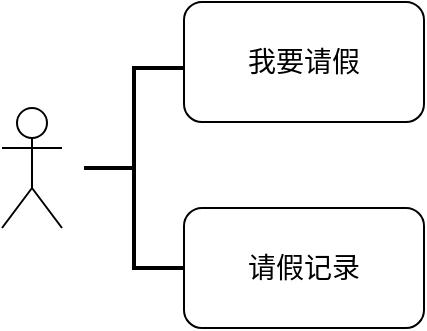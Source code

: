 <mxfile version="21.2.9" type="github">
  <diagram name="第 1 页" id="eaUH0E-vIga88360SRn3">
    <mxGraphModel dx="1050" dy="541" grid="1" gridSize="10" guides="1" tooltips="1" connect="1" arrows="1" fold="1" page="1" pageScale="1" pageWidth="1654" pageHeight="1169" math="0" shadow="0">
      <root>
        <mxCell id="0" />
        <mxCell id="1" parent="0" />
        <mxCell id="oNlZSO98Yklfzs_Q-pST-1" value="" style="strokeWidth=2;html=1;shape=mxgraph.flowchart.annotation_2;align=left;labelPosition=right;pointerEvents=1;labelBackgroundColor=none;labelBorderColor=none;rounded=1;" vertex="1" parent="1">
          <mxGeometry x="1319" y="203" width="50" height="100" as="geometry" />
        </mxCell>
        <mxCell id="oNlZSO98Yklfzs_Q-pST-2" value="&lt;font style=&quot;font-size: 14px;&quot;&gt;我要请假&lt;/font&gt;" style="rounded=1;whiteSpace=wrap;html=1;labelBackgroundColor=none;labelBorderColor=none;" vertex="1" parent="1">
          <mxGeometry x="1369" y="170" width="120" height="60" as="geometry" />
        </mxCell>
        <mxCell id="oNlZSO98Yklfzs_Q-pST-3" value="&lt;font style=&quot;font-size: 14px;&quot;&gt;请假记录&lt;/font&gt;" style="rounded=1;whiteSpace=wrap;html=1;labelBackgroundColor=none;labelBorderColor=none;" vertex="1" parent="1">
          <mxGeometry x="1369" y="273" width="120" height="60" as="geometry" />
        </mxCell>
        <mxCell id="oNlZSO98Yklfzs_Q-pST-4" value="" style="shape=umlActor;verticalLabelPosition=bottom;verticalAlign=top;html=1;outlineConnect=0;fontSize=15;rounded=1;labelBackgroundColor=none;" vertex="1" parent="1">
          <mxGeometry x="1278" y="223" width="30" height="60" as="geometry" />
        </mxCell>
      </root>
    </mxGraphModel>
  </diagram>
</mxfile>

